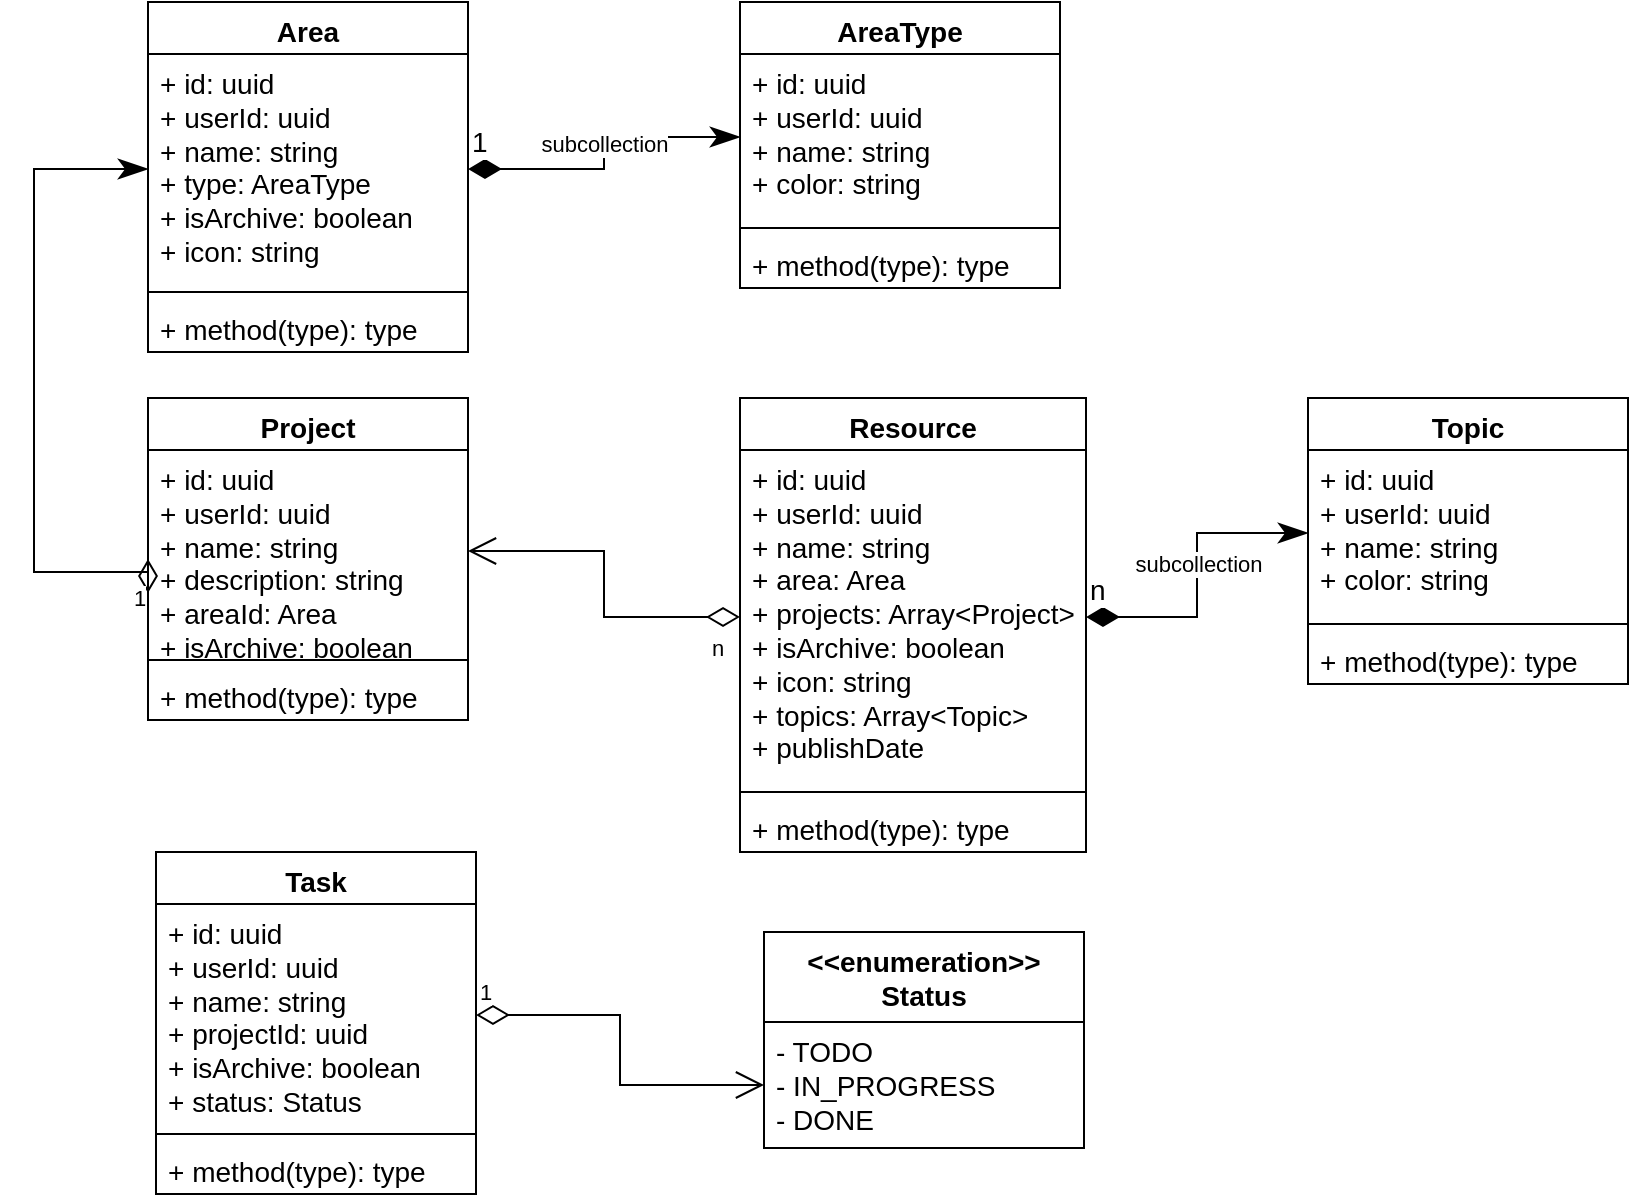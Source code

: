 <mxfile version="24.5.3" type="github">
  <diagram name="Page-1" id="475lq_ZHObnLrSXJCvT6">
    <mxGraphModel dx="1050" dy="557" grid="0" gridSize="10" guides="1" tooltips="1" connect="1" arrows="1" fold="1" page="1" pageScale="1" pageWidth="1100" pageHeight="850" math="0" shadow="0">
      <root>
        <mxCell id="0" />
        <mxCell id="1" parent="0" />
        <mxCell id="U5ThaVCtfvhDDP9L3RcI-12" value="Area" style="swimlane;fontStyle=1;align=center;verticalAlign=top;childLayout=stackLayout;horizontal=1;startSize=26;horizontalStack=0;resizeParent=1;resizeParentMax=0;resizeLast=0;collapsible=1;marginBottom=0;whiteSpace=wrap;html=1;fontSize=14;" parent="1" vertex="1">
          <mxGeometry x="82" y="14" width="160" height="175" as="geometry" />
        </mxCell>
        <mxCell id="U5ThaVCtfvhDDP9L3RcI-13" value="&lt;div style=&quot;font-size: 14px;&quot;&gt;+ id: uuid&lt;/div&gt;&lt;div style=&quot;font-size: 14px;&quot;&gt;+ userId: uuid&lt;br style=&quot;font-size: 14px;&quot;&gt;&lt;/div&gt;+ name: string &lt;br style=&quot;font-size: 14px;&quot;&gt;&lt;div style=&quot;font-size: 14px;&quot;&gt;+ type: AreaType&lt;/div&gt;&lt;div style=&quot;font-size: 14px;&quot;&gt;+ isArchive: boolean&lt;/div&gt;&lt;div style=&quot;font-size: 14px;&quot;&gt;+ icon: string&lt;br style=&quot;font-size: 14px;&quot;&gt;&lt;/div&gt;" style="text;strokeColor=none;fillColor=none;align=left;verticalAlign=top;spacingLeft=4;spacingRight=4;overflow=hidden;rotatable=0;points=[[0,0.5],[1,0.5]];portConstraint=eastwest;whiteSpace=wrap;html=1;fontSize=14;" parent="U5ThaVCtfvhDDP9L3RcI-12" vertex="1">
          <mxGeometry y="26" width="160" height="115" as="geometry" />
        </mxCell>
        <mxCell id="U5ThaVCtfvhDDP9L3RcI-14" value="" style="line;strokeWidth=1;fillColor=none;align=left;verticalAlign=middle;spacingTop=-1;spacingLeft=3;spacingRight=3;rotatable=0;labelPosition=right;points=[];portConstraint=eastwest;strokeColor=inherit;fontSize=14;" parent="U5ThaVCtfvhDDP9L3RcI-12" vertex="1">
          <mxGeometry y="141" width="160" height="8" as="geometry" />
        </mxCell>
        <mxCell id="U5ThaVCtfvhDDP9L3RcI-15" value="+ method(type): type" style="text;strokeColor=none;fillColor=none;align=left;verticalAlign=top;spacingLeft=4;spacingRight=4;overflow=hidden;rotatable=0;points=[[0,0.5],[1,0.5]];portConstraint=eastwest;whiteSpace=wrap;html=1;fontSize=14;" parent="U5ThaVCtfvhDDP9L3RcI-12" vertex="1">
          <mxGeometry y="149" width="160" height="26" as="geometry" />
        </mxCell>
        <mxCell id="U5ThaVCtfvhDDP9L3RcI-16" value="AreaType" style="swimlane;fontStyle=1;align=center;verticalAlign=top;childLayout=stackLayout;horizontal=1;startSize=26;horizontalStack=0;resizeParent=1;resizeParentMax=0;resizeLast=0;collapsible=1;marginBottom=0;whiteSpace=wrap;html=1;fontSize=14;" parent="1" vertex="1">
          <mxGeometry x="378" y="14" width="160" height="143" as="geometry" />
        </mxCell>
        <mxCell id="U5ThaVCtfvhDDP9L3RcI-17" value="&lt;div style=&quot;font-size: 14px;&quot;&gt;+ id: uuid&lt;/div&gt;+ userId: uuid&lt;br style=&quot;font-size: 14px;&quot;&gt;+ name: string&lt;br style=&quot;font-size: 14px;&quot;&gt;+ color: string" style="text;strokeColor=none;fillColor=none;align=left;verticalAlign=top;spacingLeft=4;spacingRight=4;overflow=hidden;rotatable=0;points=[[0,0.5],[1,0.5]];portConstraint=eastwest;whiteSpace=wrap;html=1;fontSize=14;" parent="U5ThaVCtfvhDDP9L3RcI-16" vertex="1">
          <mxGeometry y="26" width="160" height="83" as="geometry" />
        </mxCell>
        <mxCell id="U5ThaVCtfvhDDP9L3RcI-18" value="" style="line;strokeWidth=1;fillColor=none;align=left;verticalAlign=middle;spacingTop=-1;spacingLeft=3;spacingRight=3;rotatable=0;labelPosition=right;points=[];portConstraint=eastwest;strokeColor=inherit;fontSize=14;" parent="U5ThaVCtfvhDDP9L3RcI-16" vertex="1">
          <mxGeometry y="109" width="160" height="8" as="geometry" />
        </mxCell>
        <mxCell id="U5ThaVCtfvhDDP9L3RcI-19" value="+ method(type): type" style="text;strokeColor=none;fillColor=none;align=left;verticalAlign=top;spacingLeft=4;spacingRight=4;overflow=hidden;rotatable=0;points=[[0,0.5],[1,0.5]];portConstraint=eastwest;whiteSpace=wrap;html=1;fontSize=14;" parent="U5ThaVCtfvhDDP9L3RcI-16" vertex="1">
          <mxGeometry y="117" width="160" height="26" as="geometry" />
        </mxCell>
        <mxCell id="U5ThaVCtfvhDDP9L3RcI-20" value="1" style="endArrow=classicThin;html=1;endSize=12;startArrow=diamondThin;startSize=14;startFill=1;edgeStyle=orthogonalEdgeStyle;align=left;verticalAlign=bottom;rounded=0;exitX=1;exitY=0.5;exitDx=0;exitDy=0;entryX=0;entryY=0.5;entryDx=0;entryDy=0;fontSize=14;endFill=1;" parent="1" source="U5ThaVCtfvhDDP9L3RcI-13" target="U5ThaVCtfvhDDP9L3RcI-17" edge="1">
          <mxGeometry x="-1" y="3" relative="1" as="geometry">
            <mxPoint x="313" y="150" as="sourcePoint" />
            <mxPoint x="473" y="150" as="targetPoint" />
          </mxGeometry>
        </mxCell>
        <mxCell id="U5ThaVCtfvhDDP9L3RcI-25" value="subcollection" style="edgeLabel;html=1;align=center;verticalAlign=middle;resizable=0;points=[];" parent="U5ThaVCtfvhDDP9L3RcI-20" vertex="1" connectable="0">
          <mxGeometry x="0.069" relative="1" as="geometry">
            <mxPoint as="offset" />
          </mxGeometry>
        </mxCell>
        <mxCell id="U5ThaVCtfvhDDP9L3RcI-21" value="Project" style="swimlane;fontStyle=1;align=center;verticalAlign=top;childLayout=stackLayout;horizontal=1;startSize=26;horizontalStack=0;resizeParent=1;resizeParentMax=0;resizeLast=0;collapsible=1;marginBottom=0;whiteSpace=wrap;html=1;fontSize=14;" parent="1" vertex="1">
          <mxGeometry x="82" y="212" width="160" height="161" as="geometry" />
        </mxCell>
        <mxCell id="U5ThaVCtfvhDDP9L3RcI-22" value="&lt;div style=&quot;font-size: 14px;&quot;&gt;+ id: uuid&lt;/div&gt;&lt;div style=&quot;font-size: 14px;&quot;&gt;+ userId: uuid&lt;br style=&quot;font-size: 14px;&quot;&gt;&lt;/div&gt;&lt;div&gt;+ name: string&lt;/div&gt;&lt;div&gt;+ description: string&lt;br&gt;&lt;/div&gt;&lt;div style=&quot;font-size: 14px;&quot;&gt;+ areaId: Area &lt;br style=&quot;font-size: 14px;&quot;&gt;&lt;/div&gt;&lt;div style=&quot;font-size: 14px;&quot;&gt;+ isArchive: boolean&lt;/div&gt;" style="text;strokeColor=none;fillColor=none;align=left;verticalAlign=top;spacingLeft=4;spacingRight=4;overflow=hidden;rotatable=0;points=[[0,0.5],[1,0.5]];portConstraint=eastwest;whiteSpace=wrap;html=1;fontSize=14;" parent="U5ThaVCtfvhDDP9L3RcI-21" vertex="1">
          <mxGeometry y="26" width="160" height="101" as="geometry" />
        </mxCell>
        <mxCell id="U5ThaVCtfvhDDP9L3RcI-23" value="" style="line;strokeWidth=1;fillColor=none;align=left;verticalAlign=middle;spacingTop=-1;spacingLeft=3;spacingRight=3;rotatable=0;labelPosition=right;points=[];portConstraint=eastwest;strokeColor=inherit;fontSize=14;" parent="U5ThaVCtfvhDDP9L3RcI-21" vertex="1">
          <mxGeometry y="127" width="160" height="8" as="geometry" />
        </mxCell>
        <mxCell id="U5ThaVCtfvhDDP9L3RcI-24" value="+ method(type): type" style="text;strokeColor=none;fillColor=none;align=left;verticalAlign=top;spacingLeft=4;spacingRight=4;overflow=hidden;rotatable=0;points=[[0,0.5],[1,0.5]];portConstraint=eastwest;whiteSpace=wrap;html=1;fontSize=14;" parent="U5ThaVCtfvhDDP9L3RcI-21" vertex="1">
          <mxGeometry y="135" width="160" height="26" as="geometry" />
        </mxCell>
        <mxCell id="U5ThaVCtfvhDDP9L3RcI-26" value="1" style="endArrow=classicThin;html=1;endSize=12;startArrow=diamondThin;startSize=14;startFill=0;edgeStyle=orthogonalEdgeStyle;align=left;verticalAlign=bottom;rounded=0;exitX=0;exitY=0.5;exitDx=0;exitDy=0;endFill=1;entryX=0;entryY=0.5;entryDx=0;entryDy=0;" parent="1" source="U5ThaVCtfvhDDP9L3RcI-21" target="U5ThaVCtfvhDDP9L3RcI-13" edge="1">
          <mxGeometry x="-0.905" y="22" relative="1" as="geometry">
            <mxPoint x="94.89" y="306" as="sourcePoint" />
            <mxPoint x="69" y="146" as="targetPoint" />
            <Array as="points">
              <mxPoint x="82" y="299" />
              <mxPoint x="25" y="299" />
              <mxPoint x="25" y="97" />
            </Array>
            <mxPoint as="offset" />
          </mxGeometry>
        </mxCell>
        <mxCell id="U5ThaVCtfvhDDP9L3RcI-27" value="Resource" style="swimlane;fontStyle=1;align=center;verticalAlign=top;childLayout=stackLayout;horizontal=1;startSize=26;horizontalStack=0;resizeParent=1;resizeParentMax=0;resizeLast=0;collapsible=1;marginBottom=0;whiteSpace=wrap;html=1;fontSize=14;" parent="1" vertex="1">
          <mxGeometry x="378" y="212" width="173" height="227" as="geometry" />
        </mxCell>
        <mxCell id="U5ThaVCtfvhDDP9L3RcI-28" value="&lt;div style=&quot;font-size: 14px;&quot;&gt;+ id: uuid&lt;/div&gt;&lt;div style=&quot;font-size: 14px;&quot;&gt;+ userId: uuid&lt;br style=&quot;font-size: 14px;&quot;&gt;&lt;/div&gt;+ name: string &lt;br style=&quot;font-size: 14px;&quot;&gt;&lt;div style=&quot;font-size: 14px;&quot;&gt;+ area: Area&lt;/div&gt;&lt;div style=&quot;font-size: 14px;&quot;&gt;+ projects: Array&amp;lt;Project&amp;gt;&lt;br style=&quot;font-size: 14px;&quot;&gt;&lt;/div&gt;&lt;div style=&quot;font-size: 14px;&quot;&gt;+ isArchive: boolean&lt;/div&gt;&lt;div style=&quot;font-size: 14px;&quot;&gt;+ icon: string&lt;/div&gt;&lt;div style=&quot;font-size: 14px;&quot;&gt;+ topics: Array&amp;lt;Topic&amp;gt;&lt;br style=&quot;font-size: 14px;&quot;&gt;&lt;/div&gt;&lt;div&gt;+ publishDate&lt;br&gt;&lt;/div&gt;" style="text;strokeColor=none;fillColor=none;align=left;verticalAlign=top;spacingLeft=4;spacingRight=4;overflow=hidden;rotatable=0;points=[[0,0.5],[1,0.5]];portConstraint=eastwest;whiteSpace=wrap;html=1;fontSize=14;" parent="U5ThaVCtfvhDDP9L3RcI-27" vertex="1">
          <mxGeometry y="26" width="173" height="167" as="geometry" />
        </mxCell>
        <mxCell id="U5ThaVCtfvhDDP9L3RcI-29" value="" style="line;strokeWidth=1;fillColor=none;align=left;verticalAlign=middle;spacingTop=-1;spacingLeft=3;spacingRight=3;rotatable=0;labelPosition=right;points=[];portConstraint=eastwest;strokeColor=inherit;fontSize=14;" parent="U5ThaVCtfvhDDP9L3RcI-27" vertex="1">
          <mxGeometry y="193" width="173" height="8" as="geometry" />
        </mxCell>
        <mxCell id="U5ThaVCtfvhDDP9L3RcI-30" value="+ method(type): type" style="text;strokeColor=none;fillColor=none;align=left;verticalAlign=top;spacingLeft=4;spacingRight=4;overflow=hidden;rotatable=0;points=[[0,0.5],[1,0.5]];portConstraint=eastwest;whiteSpace=wrap;html=1;fontSize=14;" parent="U5ThaVCtfvhDDP9L3RcI-27" vertex="1">
          <mxGeometry y="201" width="173" height="26" as="geometry" />
        </mxCell>
        <mxCell id="U5ThaVCtfvhDDP9L3RcI-31" value="Topic" style="swimlane;fontStyle=1;align=center;verticalAlign=top;childLayout=stackLayout;horizontal=1;startSize=26;horizontalStack=0;resizeParent=1;resizeParentMax=0;resizeLast=0;collapsible=1;marginBottom=0;whiteSpace=wrap;html=1;fontSize=14;" parent="1" vertex="1">
          <mxGeometry x="662" y="212" width="160" height="143" as="geometry" />
        </mxCell>
        <mxCell id="U5ThaVCtfvhDDP9L3RcI-32" value="&lt;div style=&quot;font-size: 14px;&quot;&gt;+ id: uuid&lt;/div&gt;+ userId: uuid&lt;br style=&quot;font-size: 14px;&quot;&gt;+ name: string&lt;br style=&quot;font-size: 14px;&quot;&gt;+ color: string" style="text;strokeColor=none;fillColor=none;align=left;verticalAlign=top;spacingLeft=4;spacingRight=4;overflow=hidden;rotatable=0;points=[[0,0.5],[1,0.5]];portConstraint=eastwest;whiteSpace=wrap;html=1;fontSize=14;" parent="U5ThaVCtfvhDDP9L3RcI-31" vertex="1">
          <mxGeometry y="26" width="160" height="83" as="geometry" />
        </mxCell>
        <mxCell id="U5ThaVCtfvhDDP9L3RcI-33" value="" style="line;strokeWidth=1;fillColor=none;align=left;verticalAlign=middle;spacingTop=-1;spacingLeft=3;spacingRight=3;rotatable=0;labelPosition=right;points=[];portConstraint=eastwest;strokeColor=inherit;fontSize=14;" parent="U5ThaVCtfvhDDP9L3RcI-31" vertex="1">
          <mxGeometry y="109" width="160" height="8" as="geometry" />
        </mxCell>
        <mxCell id="U5ThaVCtfvhDDP9L3RcI-34" value="+ method(type): type" style="text;strokeColor=none;fillColor=none;align=left;verticalAlign=top;spacingLeft=4;spacingRight=4;overflow=hidden;rotatable=0;points=[[0,0.5],[1,0.5]];portConstraint=eastwest;whiteSpace=wrap;html=1;fontSize=14;" parent="U5ThaVCtfvhDDP9L3RcI-31" vertex="1">
          <mxGeometry y="117" width="160" height="26" as="geometry" />
        </mxCell>
        <mxCell id="U5ThaVCtfvhDDP9L3RcI-35" value="n" style="endArrow=classicThin;html=1;endSize=12;startArrow=diamondThin;startSize=14;startFill=1;edgeStyle=orthogonalEdgeStyle;align=left;verticalAlign=bottom;rounded=0;exitX=1;exitY=0.5;exitDx=0;exitDy=0;entryX=0;entryY=0.5;entryDx=0;entryDy=0;fontSize=14;endFill=1;" parent="1" source="U5ThaVCtfvhDDP9L3RcI-28" target="U5ThaVCtfvhDDP9L3RcI-32" edge="1">
          <mxGeometry x="-1" y="3" relative="1" as="geometry">
            <mxPoint x="280" y="312" as="sourcePoint" />
            <mxPoint x="425" y="312" as="targetPoint" />
          </mxGeometry>
        </mxCell>
        <mxCell id="U5ThaVCtfvhDDP9L3RcI-36" value="subcollection" style="edgeLabel;html=1;align=center;verticalAlign=middle;resizable=0;points=[];" parent="U5ThaVCtfvhDDP9L3RcI-35" vertex="1" connectable="0">
          <mxGeometry x="0.069" relative="1" as="geometry">
            <mxPoint as="offset" />
          </mxGeometry>
        </mxCell>
        <mxCell id="U5ThaVCtfvhDDP9L3RcI-38" value="n" style="endArrow=open;html=1;endSize=12;startArrow=diamondThin;startSize=14;startFill=0;edgeStyle=orthogonalEdgeStyle;align=left;verticalAlign=bottom;rounded=0;entryX=1;entryY=0.5;entryDx=0;entryDy=0;exitX=0;exitY=0.5;exitDx=0;exitDy=0;" parent="1" source="U5ThaVCtfvhDDP9L3RcI-28" target="U5ThaVCtfvhDDP9L3RcI-22" edge="1">
          <mxGeometry x="-0.803" y="24" relative="1" as="geometry">
            <mxPoint x="82" y="517" as="sourcePoint" />
            <mxPoint x="316" y="450" as="targetPoint" />
            <mxPoint as="offset" />
          </mxGeometry>
        </mxCell>
        <mxCell id="U5ThaVCtfvhDDP9L3RcI-39" value="Task" style="swimlane;fontStyle=1;align=center;verticalAlign=top;childLayout=stackLayout;horizontal=1;startSize=26;horizontalStack=0;resizeParent=1;resizeParentMax=0;resizeLast=0;collapsible=1;marginBottom=0;whiteSpace=wrap;html=1;fontSize=14;" parent="1" vertex="1">
          <mxGeometry x="86" y="439" width="160" height="171" as="geometry" />
        </mxCell>
        <mxCell id="U5ThaVCtfvhDDP9L3RcI-40" value="&lt;div style=&quot;font-size: 14px;&quot;&gt;+ id: uuid&lt;/div&gt;&lt;div style=&quot;font-size: 14px;&quot;&gt;+ userId: uuid&lt;br style=&quot;font-size: 14px;&quot;&gt;&lt;/div&gt;&lt;div&gt;+ name: string&lt;/div&gt;&lt;div&gt;+ projectId: uuid&lt;br&gt; &lt;/div&gt;&lt;div style=&quot;font-size: 14px;&quot;&gt;+ isArchive: boolean&lt;/div&gt;&lt;div style=&quot;font-size: 14px;&quot;&gt;+ status: Status&lt;/div&gt;" style="text;strokeColor=none;fillColor=none;align=left;verticalAlign=top;spacingLeft=4;spacingRight=4;overflow=hidden;rotatable=0;points=[[0,0.5],[1,0.5]];portConstraint=eastwest;whiteSpace=wrap;html=1;fontSize=14;" parent="U5ThaVCtfvhDDP9L3RcI-39" vertex="1">
          <mxGeometry y="26" width="160" height="111" as="geometry" />
        </mxCell>
        <mxCell id="U5ThaVCtfvhDDP9L3RcI-41" value="" style="line;strokeWidth=1;fillColor=none;align=left;verticalAlign=middle;spacingTop=-1;spacingLeft=3;spacingRight=3;rotatable=0;labelPosition=right;points=[];portConstraint=eastwest;strokeColor=inherit;fontSize=14;" parent="U5ThaVCtfvhDDP9L3RcI-39" vertex="1">
          <mxGeometry y="137" width="160" height="8" as="geometry" />
        </mxCell>
        <mxCell id="U5ThaVCtfvhDDP9L3RcI-42" value="+ method(type): type" style="text;strokeColor=none;fillColor=none;align=left;verticalAlign=top;spacingLeft=4;spacingRight=4;overflow=hidden;rotatable=0;points=[[0,0.5],[1,0.5]];portConstraint=eastwest;whiteSpace=wrap;html=1;fontSize=14;" parent="U5ThaVCtfvhDDP9L3RcI-39" vertex="1">
          <mxGeometry y="145" width="160" height="26" as="geometry" />
        </mxCell>
        <mxCell id="U5ThaVCtfvhDDP9L3RcI-43" value="&lt;div&gt;&amp;lt;&amp;lt;enumeration&amp;gt;&amp;gt;&lt;/div&gt;&lt;div&gt;Status&lt;br&gt;&lt;/div&gt;" style="swimlane;fontStyle=1;align=center;verticalAlign=top;childLayout=stackLayout;horizontal=1;startSize=45;horizontalStack=0;resizeParent=1;resizeParentMax=0;resizeLast=0;collapsible=1;marginBottom=0;whiteSpace=wrap;html=1;fontSize=14;" parent="1" vertex="1">
          <mxGeometry x="390" y="479" width="160" height="108" as="geometry" />
        </mxCell>
        <mxCell id="U5ThaVCtfvhDDP9L3RcI-44" value="&lt;div&gt;- TODO&lt;/div&gt;&lt;div&gt;- IN_PROGRESS&lt;/div&gt;&lt;div&gt;- DONE&lt;br&gt;&lt;/div&gt;" style="text;strokeColor=none;fillColor=none;align=left;verticalAlign=top;spacingLeft=4;spacingRight=4;overflow=hidden;rotatable=0;points=[[0,0.5],[1,0.5]];portConstraint=eastwest;whiteSpace=wrap;html=1;fontSize=14;" parent="U5ThaVCtfvhDDP9L3RcI-43" vertex="1">
          <mxGeometry y="45" width="160" height="63" as="geometry" />
        </mxCell>
        <mxCell id="U5ThaVCtfvhDDP9L3RcI-47" value="1" style="endArrow=open;html=1;endSize=12;startArrow=diamondThin;startSize=14;startFill=0;edgeStyle=orthogonalEdgeStyle;align=left;verticalAlign=bottom;rounded=0;entryX=0;entryY=0.5;entryDx=0;entryDy=0;" parent="1" source="U5ThaVCtfvhDDP9L3RcI-40" target="U5ThaVCtfvhDDP9L3RcI-44" edge="1">
          <mxGeometry x="-1" y="3" relative="1" as="geometry">
            <mxPoint x="257" y="349" as="sourcePoint" />
            <mxPoint x="417" y="349" as="targetPoint" />
          </mxGeometry>
        </mxCell>
      </root>
    </mxGraphModel>
  </diagram>
</mxfile>
